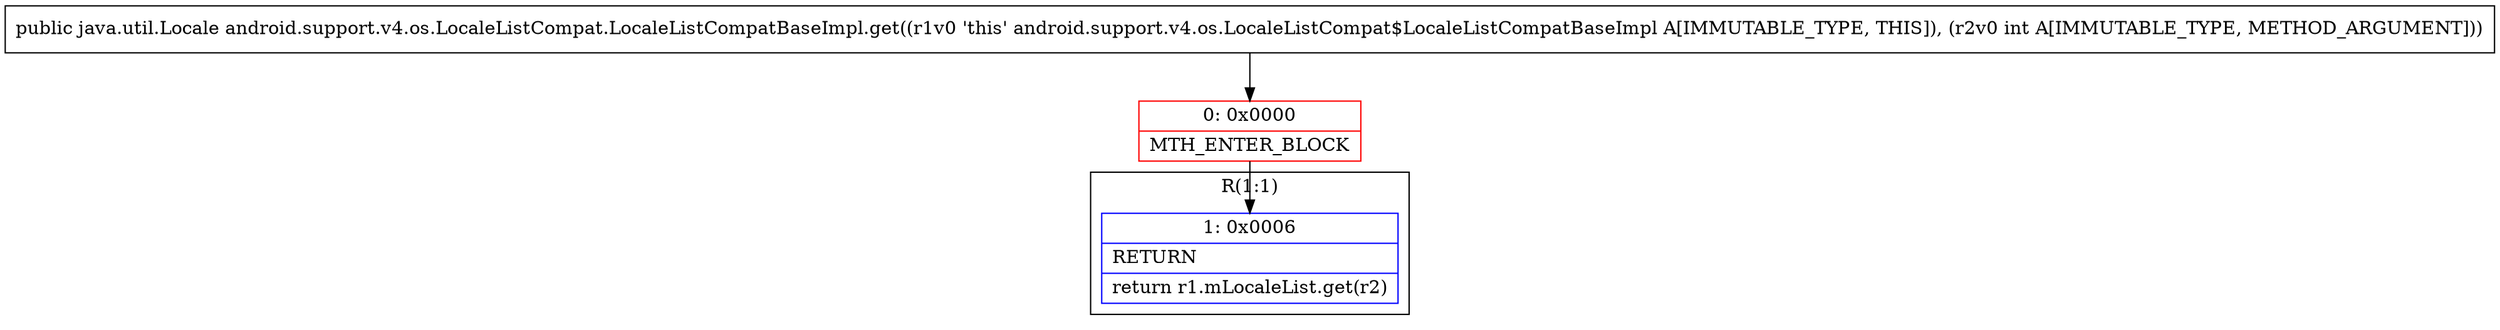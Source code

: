 digraph "CFG forandroid.support.v4.os.LocaleListCompat.LocaleListCompatBaseImpl.get(I)Ljava\/util\/Locale;" {
subgraph cluster_Region_2137861408 {
label = "R(1:1)";
node [shape=record,color=blue];
Node_1 [shape=record,label="{1\:\ 0x0006|RETURN\l|return r1.mLocaleList.get(r2)\l}"];
}
Node_0 [shape=record,color=red,label="{0\:\ 0x0000|MTH_ENTER_BLOCK\l}"];
MethodNode[shape=record,label="{public java.util.Locale android.support.v4.os.LocaleListCompat.LocaleListCompatBaseImpl.get((r1v0 'this' android.support.v4.os.LocaleListCompat$LocaleListCompatBaseImpl A[IMMUTABLE_TYPE, THIS]), (r2v0 int A[IMMUTABLE_TYPE, METHOD_ARGUMENT])) }"];
MethodNode -> Node_0;
Node_0 -> Node_1;
}

